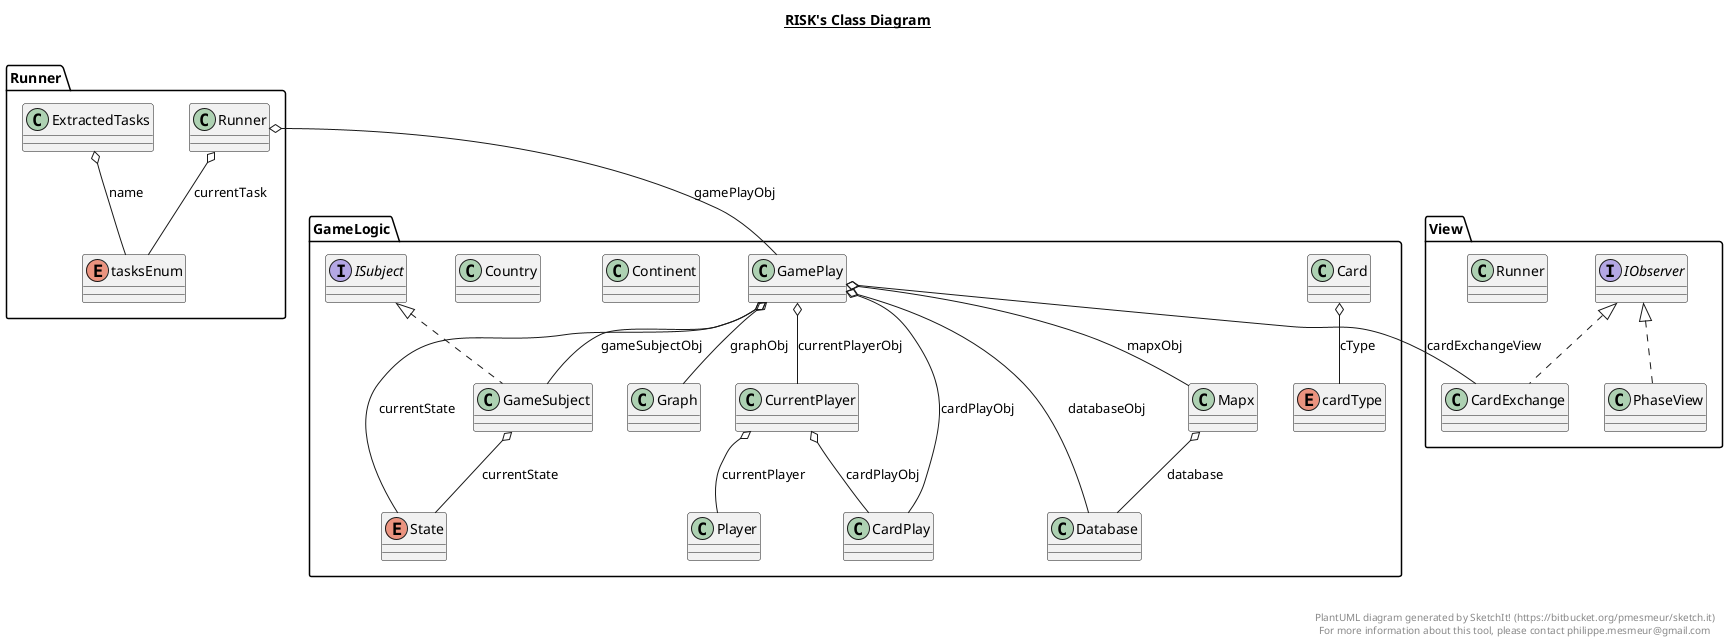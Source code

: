@startuml

title __RISK's Class Diagram__\n

  namespace Runner {
    class Runner.Runner {
    }
  }
  

  namespace Runner {
    class Runner.ExtractedTasks {
    }
  }
  

  namespace Runner {
    enum tasksEnum {
    }
  }
  

  namespace GameLogic {
    class GameLogic.Card {
    }
  }
  

  namespace GameLogic {
    class GameLogic.CardPlay {
    }
  }
  

  namespace GameLogic {
    class GameLogic.Continent {
    }
  }
  

  namespace GameLogic {
    class GameLogic.Country {
    }
  }
  

  namespace GameLogic {
    class GameLogic.CurrentPlayer {
    }
  }
  

  namespace GameLogic {
    class GameLogic.Database {
    }
  }
  

  namespace GameLogic {
    class GameLogic.GamePlay {
    }
  }
  

  namespace GameLogic {
    class GameLogic.GameSubject {
    }
  }
  

  namespace GameLogic {
    class GameLogic.Graph {
    }
  }
  

  namespace GameLogic {
    interface GameLogic.ISubject {
    }
  }
  

  namespace GameLogic {
    class GameLogic.Mapx {
    }
  }
  

  namespace GameLogic {
    class GameLogic.Player {
    }
  }
  

  namespace GameLogic {
    enum State {
    }
  }
  

  namespace GameLogic {
    enum cardType {
    }
  }
  

  namespace View {
    class View.CardExchange {
    }
  }
  

  namespace View {
    interface View.IObserver {
    }
  }
  

  namespace View {
    class View.PhaseView {
    }
  }
  

  namespace View {
    class View.Runner {
    }
  }
  

  Runner.Runner o-- Runner.tasksEnum : currentTask
  Runner.Runner o-- GameLogic.GamePlay : gamePlayObj
  Runner.ExtractedTasks o-- Runner.tasksEnum : name
  GameLogic.Card o-- GameLogic.cardType : cType
  GameLogic.CurrentPlayer o-- GameLogic.CardPlay : cardPlayObj
  GameLogic.CurrentPlayer o-- GameLogic.Player : currentPlayer
  GameLogic.GamePlay o-- View.CardExchange : cardExchangeView
  GameLogic.GamePlay o-- GameLogic.GameSubject : gameSubjectObj
  GameLogic.GamePlay o-- GameLogic.CardPlay : cardPlayObj
  GameLogic.GamePlay o-- GameLogic.CurrentPlayer : currentPlayerObj
  GameLogic.GamePlay o-- GameLogic.State : currentState
  GameLogic.GamePlay o-- GameLogic.Database : databaseObj
  GameLogic.GamePlay o-- GameLogic.Graph : graphObj
  GameLogic.GamePlay o-- GameLogic.Mapx : mapxObj
  GameLogic.GameSubject .up.|> GameLogic.ISubject
  GameLogic.GameSubject o-- GameLogic.State : currentState
  GameLogic.Mapx o-- GameLogic.Database : database
  View.CardExchange .up.|> View.IObserver
  View.PhaseView .up.|> View.IObserver


right footer


PlantUML diagram generated by SketchIt! (https://bitbucket.org/pmesmeur/sketch.it)
For more information about this tool, please contact philippe.mesmeur@gmail.com
endfooter

@enduml
